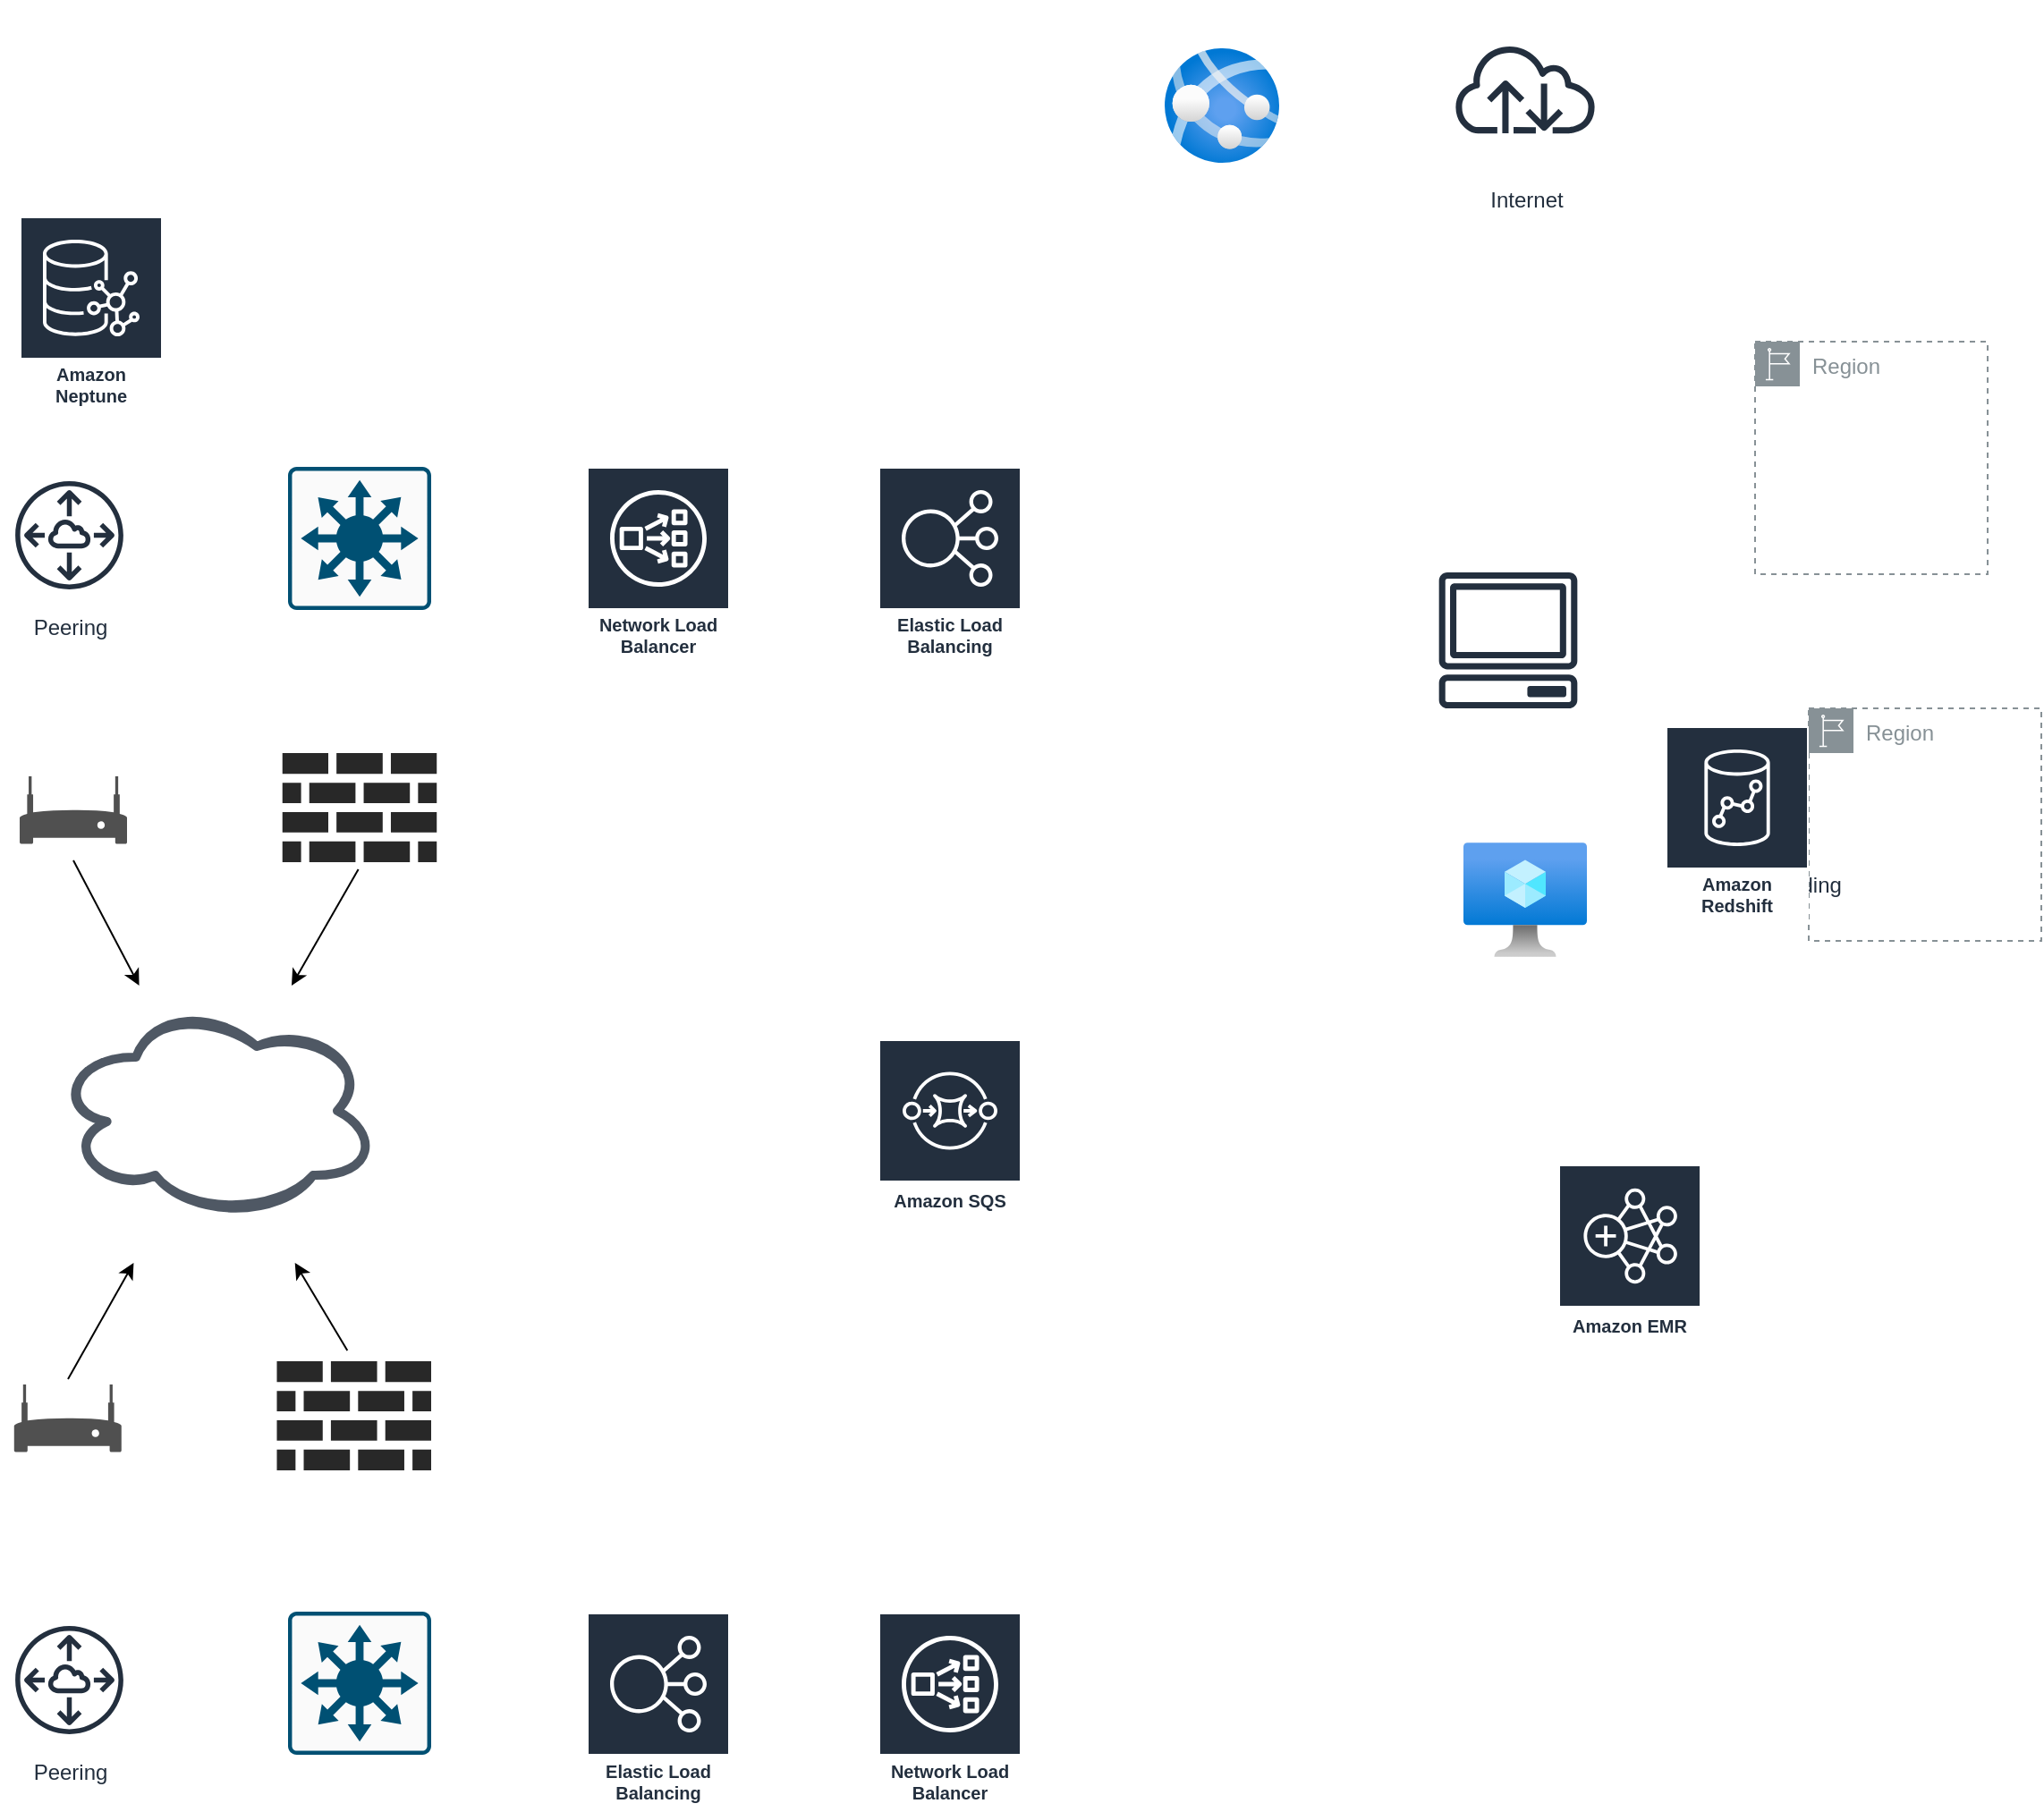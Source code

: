 <mxfile version="14.1.4" type="github">
  <diagram id="_4hKqY-cZXE7VdDxUb8r" name="Page-1">
    <mxGraphModel dx="1944" dy="616" grid="1" gridSize="10" guides="1" tooltips="1" connect="1" arrows="1" fold="1" page="1" pageScale="1" pageWidth="827" pageHeight="1169" math="0" shadow="0">
      <root>
        <mxCell id="0" />
        <mxCell id="1" parent="0" />
        <mxCell id="y1TS2lOlESR9C19F99Ym-9" value="Elastic Load Balancing" style="outlineConnect=0;fontColor=#232F3E;gradientColor=none;strokeColor=#ffffff;fillColor=#232F3E;dashed=0;verticalLabelPosition=middle;verticalAlign=bottom;align=center;html=1;whiteSpace=wrap;fontSize=10;fontStyle=1;spacing=3;shape=mxgraph.aws4.productIcon;prIcon=mxgraph.aws4.elastic_load_balancing;" vertex="1" parent="1">
          <mxGeometry x="130" y="280" width="80" height="110" as="geometry" />
        </mxCell>
        <mxCell id="y1TS2lOlESR9C19F99Ym-13" value="Office building" style="outlineConnect=0;fontColor=#232F3E;gradientColor=none;strokeColor=#232F3E;fillColor=#ffffff;dashed=0;verticalLabelPosition=bottom;verticalAlign=top;align=center;html=1;fontSize=12;fontStyle=0;aspect=fixed;shape=mxgraph.aws4.resourceIcon;resIcon=mxgraph.aws4.office_building;" vertex="1" parent="1">
          <mxGeometry x="600" y="440" width="60" height="60" as="geometry" />
        </mxCell>
        <mxCell id="y1TS2lOlESR9C19F99Ym-14" value="Region" style="outlineConnect=0;gradientColor=none;html=1;whiteSpace=wrap;fontSize=12;fontStyle=0;shape=mxgraph.aws4.group;grIcon=mxgraph.aws4.group_region;strokeColor=#879196;fillColor=none;verticalAlign=top;align=left;spacingLeft=30;fontColor=#879196;dashed=1;" vertex="1" parent="1">
          <mxGeometry x="620" y="210" width="130" height="130" as="geometry" />
        </mxCell>
        <mxCell id="y1TS2lOlESR9C19F99Ym-15" value="Region" style="outlineConnect=0;gradientColor=none;html=1;whiteSpace=wrap;fontSize=12;fontStyle=0;shape=mxgraph.aws4.group;grIcon=mxgraph.aws4.group_region;strokeColor=#879196;fillColor=none;verticalAlign=top;align=left;spacingLeft=30;fontColor=#879196;dashed=1;" vertex="1" parent="1">
          <mxGeometry x="650" y="415" width="130" height="130" as="geometry" />
        </mxCell>
        <mxCell id="y1TS2lOlESR9C19F99Ym-16" value="Amazon EMR" style="outlineConnect=0;fontColor=#232F3E;gradientColor=none;strokeColor=#ffffff;fillColor=#232F3E;dashed=0;verticalLabelPosition=middle;verticalAlign=bottom;align=center;html=1;whiteSpace=wrap;fontSize=10;fontStyle=1;spacing=3;shape=mxgraph.aws4.productIcon;prIcon=mxgraph.aws4.emr;" vertex="1" parent="1">
          <mxGeometry x="510" y="670" width="80" height="100" as="geometry" />
        </mxCell>
        <mxCell id="y1TS2lOlESR9C19F99Ym-17" value="Amazon Redshift" style="outlineConnect=0;fontColor=#232F3E;gradientColor=none;strokeColor=#ffffff;fillColor=#232F3E;dashed=0;verticalLabelPosition=middle;verticalAlign=bottom;align=center;html=1;whiteSpace=wrap;fontSize=10;fontStyle=1;spacing=3;shape=mxgraph.aws4.productIcon;prIcon=mxgraph.aws4.redshift;" vertex="1" parent="1">
          <mxGeometry x="570" y="425" width="80" height="110" as="geometry" />
        </mxCell>
        <mxCell id="y1TS2lOlESR9C19F99Ym-19" value="Network Load Balancer" style="outlineConnect=0;fontColor=#232F3E;gradientColor=none;strokeColor=#ffffff;fillColor=#232F3E;dashed=0;verticalLabelPosition=middle;verticalAlign=bottom;align=center;html=1;whiteSpace=wrap;fontSize=10;fontStyle=1;spacing=3;shape=mxgraph.aws4.productIcon;prIcon=mxgraph.aws4.network_load_balancer;" vertex="1" parent="1">
          <mxGeometry x="-33" y="280" width="80" height="110" as="geometry" />
        </mxCell>
        <mxCell id="y1TS2lOlESR9C19F99Ym-20" value="Amazon Neptune" style="outlineConnect=0;fontColor=#232F3E;gradientColor=none;strokeColor=#ffffff;fillColor=#232F3E;dashed=0;verticalLabelPosition=middle;verticalAlign=bottom;align=center;html=1;whiteSpace=wrap;fontSize=10;fontStyle=1;spacing=3;shape=mxgraph.aws4.productIcon;prIcon=mxgraph.aws4.neptune;" vertex="1" parent="1">
          <mxGeometry x="-350" y="140" width="80" height="110" as="geometry" />
        </mxCell>
        <mxCell id="y1TS2lOlESR9C19F99Ym-21" value="" style="aspect=fixed;html=1;points=[];align=center;image;fontSize=12;image=img/lib/azure2/compute/Virtual_Machine.svg;dashed=0;strokeColor=#ffffff;fillColor=#232F3E;" vertex="1" parent="1">
          <mxGeometry x="457" y="490" width="69" height="64" as="geometry" />
        </mxCell>
        <mxCell id="y1TS2lOlESR9C19F99Ym-22" value="" style="aspect=fixed;html=1;points=[];align=center;image;fontSize=12;image=img/lib/azure2/app_services/App_Services.svg;dashed=0;strokeColor=#ffffff;fillColor=#232F3E;" vertex="1" parent="1">
          <mxGeometry x="290" y="46" width="64" height="64" as="geometry" />
        </mxCell>
        <mxCell id="y1TS2lOlESR9C19F99Ym-40" style="edgeStyle=none;rounded=0;orthogonalLoop=1;jettySize=auto;html=1;fontSize=10;fontColor=#232F3E;exitX=0.492;exitY=1.066;exitDx=0;exitDy=0;exitPerimeter=0;" edge="1" parent="1" source="y1TS2lOlESR9C19F99Ym-23">
          <mxGeometry relative="1" as="geometry">
            <mxPoint x="-198.008" y="570" as="targetPoint" />
          </mxGeometry>
        </mxCell>
        <mxCell id="y1TS2lOlESR9C19F99Ym-23" value="" style="verticalLabelPosition=bottom;html=1;fillColor=#282828;strokeColor=none;verticalAlign=top;pointerEvents=1;align=center;shape=mxgraph.cisco_safe.security_icons.firewall;dashed=0;fontSize=10;fontColor=#232F3E;" vertex="1" parent="1">
          <mxGeometry x="-203.13" y="440" width="86.25" height="60.98" as="geometry" />
        </mxCell>
        <mxCell id="y1TS2lOlESR9C19F99Ym-25" value="" style="outlineConnect=0;fontColor=#232F3E;gradientColor=none;fillColor=#232F3E;strokeColor=none;dashed=0;verticalLabelPosition=bottom;verticalAlign=top;align=center;html=1;fontSize=12;fontStyle=0;aspect=fixed;pointerEvents=1;shape=mxgraph.aws4.client;" vertex="1" parent="1">
          <mxGeometry x="443" y="339" width="78" height="76" as="geometry" />
        </mxCell>
        <mxCell id="y1TS2lOlESR9C19F99Ym-26" value="Internet" style="outlineConnect=0;fontColor=#232F3E;gradientColor=none;strokeColor=#232F3E;fillColor=#ffffff;dashed=0;verticalLabelPosition=bottom;verticalAlign=top;align=center;html=1;fontSize=12;fontStyle=0;aspect=fixed;shape=mxgraph.aws4.resourceIcon;resIcon=mxgraph.aws4.internet;" vertex="1" parent="1">
          <mxGeometry x="443" y="20" width="97" height="97" as="geometry" />
        </mxCell>
        <mxCell id="y1TS2lOlESR9C19F99Ym-27" value="" style="points=[[0.015,0.015,0],[0.985,0.015,0],[0.985,0.985,0],[0.015,0.985,0],[0.25,0,0],[0.5,0,0],[0.75,0,0],[1,0.25,0],[1,0.5,0],[1,0.75,0],[0.75,1,0],[0.5,1,0],[0.25,1,0],[0,0.75,0],[0,0.5,0],[0,0.25,0]];verticalLabelPosition=bottom;html=1;verticalAlign=top;aspect=fixed;align=center;pointerEvents=1;shape=mxgraph.cisco19.rect;prIcon=l3_switch;fillColor=#FAFAFA;strokeColor=#005073;dashed=0;fontSize=10;fontColor=#232F3E;" vertex="1" parent="1">
          <mxGeometry x="-200" y="280" width="80" height="80" as="geometry" />
        </mxCell>
        <mxCell id="y1TS2lOlESR9C19F99Ym-29" value="Peering" style="outlineConnect=0;fontColor=#232F3E;gradientColor=none;strokeColor=#232F3E;fillColor=#ffffff;dashed=0;verticalLabelPosition=bottom;verticalAlign=top;align=center;html=1;fontSize=12;fontStyle=0;aspect=fixed;shape=mxgraph.aws4.resourceIcon;resIcon=mxgraph.aws4.peering;" vertex="1" parent="1">
          <mxGeometry x="-360" y="280.5" width="75.5" height="75.5" as="geometry" />
        </mxCell>
        <mxCell id="y1TS2lOlESR9C19F99Ym-41" style="edgeStyle=none;rounded=0;orthogonalLoop=1;jettySize=auto;html=1;fontSize=10;fontColor=#232F3E;" edge="1" parent="1">
          <mxGeometry relative="1" as="geometry">
            <mxPoint x="-320" y="500" as="sourcePoint" />
            <mxPoint x="-283.22" y="570" as="targetPoint" />
          </mxGeometry>
        </mxCell>
        <mxCell id="y1TS2lOlESR9C19F99Ym-30" value="" style="pointerEvents=1;shadow=0;dashed=0;html=1;strokeColor=none;fillColor=#505050;labelPosition=center;verticalLabelPosition=bottom;verticalAlign=top;outlineConnect=0;align=center;shape=mxgraph.office.devices.modem;fontSize=10;fontColor=#232F3E;" vertex="1" parent="1">
          <mxGeometry x="-350" y="453" width="60" height="37.78" as="geometry" />
        </mxCell>
        <mxCell id="y1TS2lOlESR9C19F99Ym-38" style="rounded=0;orthogonalLoop=1;jettySize=auto;html=1;fontSize=10;fontColor=#232F3E;exitX=0.457;exitY=-0.098;exitDx=0;exitDy=0;exitPerimeter=0;" edge="1" parent="1" source="y1TS2lOlESR9C19F99Ym-31">
          <mxGeometry relative="1" as="geometry">
            <mxPoint x="-196.152" y="725" as="targetPoint" />
          </mxGeometry>
        </mxCell>
        <mxCell id="y1TS2lOlESR9C19F99Ym-31" value="" style="verticalLabelPosition=bottom;html=1;fillColor=#282828;strokeColor=none;verticalAlign=top;pointerEvents=1;align=center;shape=mxgraph.cisco_safe.security_icons.firewall;dashed=0;fontSize=10;fontColor=#232F3E;" vertex="1" parent="1">
          <mxGeometry x="-206.25" y="780" width="86.25" height="60.98" as="geometry" />
        </mxCell>
        <mxCell id="y1TS2lOlESR9C19F99Ym-39" style="edgeStyle=none;rounded=0;orthogonalLoop=1;jettySize=auto;html=1;fontSize=10;fontColor=#232F3E;" edge="1" parent="1">
          <mxGeometry relative="1" as="geometry">
            <mxPoint x="-323" y="790" as="sourcePoint" />
            <mxPoint x="-286.281" y="725" as="targetPoint" />
          </mxGeometry>
        </mxCell>
        <mxCell id="y1TS2lOlESR9C19F99Ym-32" value="" style="pointerEvents=1;shadow=0;dashed=0;html=1;strokeColor=none;fillColor=#505050;labelPosition=center;verticalLabelPosition=bottom;verticalAlign=top;outlineConnect=0;align=center;shape=mxgraph.office.devices.modem;fontSize=10;fontColor=#232F3E;" vertex="1" parent="1">
          <mxGeometry x="-353.12" y="793" width="60" height="37.78" as="geometry" />
        </mxCell>
        <mxCell id="y1TS2lOlESR9C19F99Ym-33" value="Elastic Load Balancing" style="outlineConnect=0;fontColor=#232F3E;gradientColor=none;strokeColor=#ffffff;fillColor=#232F3E;dashed=0;verticalLabelPosition=middle;verticalAlign=bottom;align=center;html=1;whiteSpace=wrap;fontSize=10;fontStyle=1;spacing=3;shape=mxgraph.aws4.productIcon;prIcon=mxgraph.aws4.elastic_load_balancing;" vertex="1" parent="1">
          <mxGeometry x="-33" y="920.5" width="80" height="110" as="geometry" />
        </mxCell>
        <mxCell id="y1TS2lOlESR9C19F99Ym-34" value="Amazon SQS" style="outlineConnect=0;fontColor=#232F3E;gradientColor=none;strokeColor=#ffffff;fillColor=#232F3E;dashed=0;verticalLabelPosition=middle;verticalAlign=bottom;align=center;html=1;whiteSpace=wrap;fontSize=10;fontStyle=1;spacing=3;shape=mxgraph.aws4.productIcon;prIcon=mxgraph.aws4.sqs;" vertex="1" parent="1">
          <mxGeometry x="130" y="600" width="80" height="100" as="geometry" />
        </mxCell>
        <mxCell id="y1TS2lOlESR9C19F99Ym-35" value="Network Load Balancer" style="outlineConnect=0;fontColor=#232F3E;gradientColor=none;strokeColor=#ffffff;fillColor=#232F3E;dashed=0;verticalLabelPosition=middle;verticalAlign=bottom;align=center;html=1;whiteSpace=wrap;fontSize=10;fontStyle=1;spacing=3;shape=mxgraph.aws4.productIcon;prIcon=mxgraph.aws4.network_load_balancer;" vertex="1" parent="1">
          <mxGeometry x="130" y="920.5" width="80" height="110" as="geometry" />
        </mxCell>
        <mxCell id="y1TS2lOlESR9C19F99Ym-36" value="" style="points=[[0.015,0.015,0],[0.985,0.015,0],[0.985,0.985,0],[0.015,0.985,0],[0.25,0,0],[0.5,0,0],[0.75,0,0],[1,0.25,0],[1,0.5,0],[1,0.75,0],[0.75,1,0],[0.5,1,0],[0.25,1,0],[0,0.75,0],[0,0.5,0],[0,0.25,0]];verticalLabelPosition=bottom;html=1;verticalAlign=top;aspect=fixed;align=center;pointerEvents=1;shape=mxgraph.cisco19.rect;prIcon=l3_switch;fillColor=#FAFAFA;strokeColor=#005073;dashed=0;fontSize=10;fontColor=#232F3E;" vertex="1" parent="1">
          <mxGeometry x="-200" y="920" width="80" height="80" as="geometry" />
        </mxCell>
        <mxCell id="y1TS2lOlESR9C19F99Ym-37" value="Peering" style="outlineConnect=0;fontColor=#232F3E;gradientColor=none;strokeColor=#232F3E;fillColor=#ffffff;dashed=0;verticalLabelPosition=bottom;verticalAlign=top;align=center;html=1;fontSize=12;fontStyle=0;aspect=fixed;shape=mxgraph.aws4.resourceIcon;resIcon=mxgraph.aws4.peering;" vertex="1" parent="1">
          <mxGeometry x="-360" y="920.5" width="75.5" height="75.5" as="geometry" />
        </mxCell>
        <mxCell id="y1TS2lOlESR9C19F99Ym-44" value="" style="ellipse;shape=cloud;whiteSpace=wrap;html=1;dashed=0;fontSize=10;fontColor=#232F3E;fontStyle=1;verticalAlign=bottom;spacing=3;strokeColor=#232F3E;fillColor=none;strokeWidth=5;perimeterSpacing=2;opacity=80;shadow=0;sketch=1;" vertex="1" parent="1">
          <mxGeometry x="-330" y="580" width="180" height="120" as="geometry" />
        </mxCell>
      </root>
    </mxGraphModel>
  </diagram>
</mxfile>
